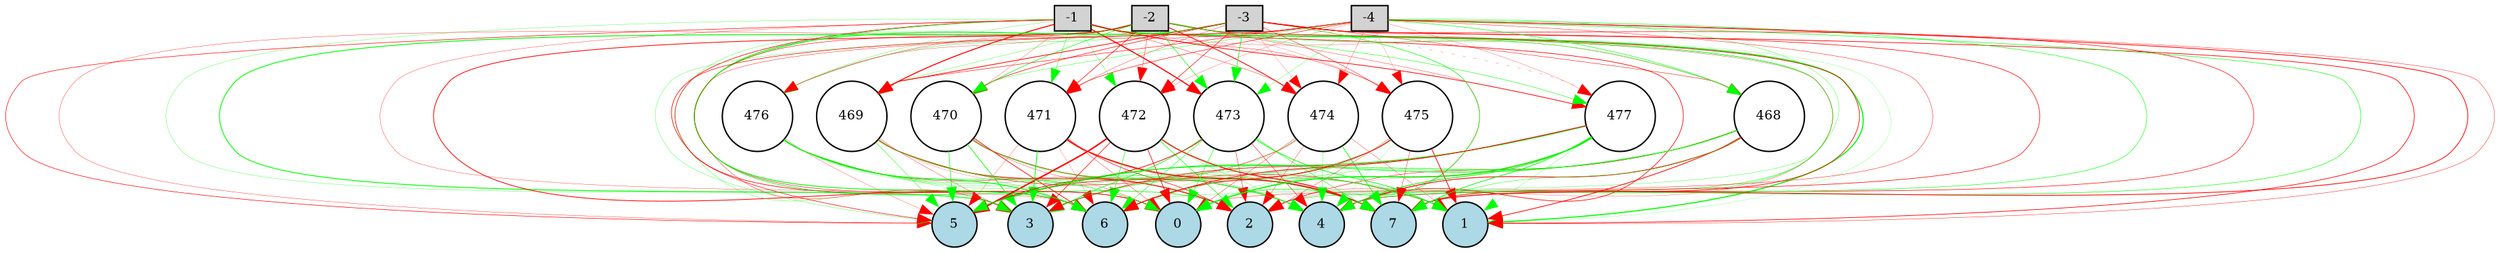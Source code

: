 digraph {
	node [fontsize=9 height=0.2 shape=circle width=0.2]
	-1 [fillcolor=lightgray shape=box style=filled]
	-2 [fillcolor=lightgray shape=box style=filled]
	-3 [fillcolor=lightgray shape=box style=filled]
	-4 [fillcolor=lightgray shape=box style=filled]
	0 [fillcolor=lightblue style=filled]
	1 [fillcolor=lightblue style=filled]
	2 [fillcolor=lightblue style=filled]
	3 [fillcolor=lightblue style=filled]
	4 [fillcolor=lightblue style=filled]
	5 [fillcolor=lightblue style=filled]
	6 [fillcolor=lightblue style=filled]
	7 [fillcolor=lightblue style=filled]
	468 [fillcolor=white style=filled]
	469 [fillcolor=white style=filled]
	470 [fillcolor=white style=filled]
	471 [fillcolor=white style=filled]
	472 [fillcolor=white style=filled]
	473 [fillcolor=white style=filled]
	474 [fillcolor=white style=filled]
	475 [fillcolor=white style=filled]
	476 [fillcolor=white style=filled]
	477 [fillcolor=white style=filled]
	-1 -> 468 [color=red penwidth=0.1560110087502118 style=solid]
	-1 -> 469 [color=red penwidth=0.6975868246859017 style=solid]
	-1 -> 470 [color=red penwidth=0.14494406464165144 style=solid]
	-1 -> 471 [color=green penwidth=0.2301905753083406 style=solid]
	-1 -> 472 [color=green penwidth=0.18107786722986124 style=solid]
	-1 -> 473 [color=red penwidth=0.7800697866734208 style=solid]
	-1 -> 474 [color=red penwidth=0.21048167841253534 style=solid]
	-1 -> 475 [color=red penwidth=0.23863708957284396 style=solid]
	-1 -> 476 [color=green penwidth=0.17401390901229458 style=solid]
	-1 -> 477 [color=red penwidth=0.48753371705608983 style=solid]
	-2 -> 468 [color=green penwidth=0.2636282042525042 style=solid]
	-2 -> 469 [color=green penwidth=0.18876652487142698 style=solid]
	-2 -> 470 [color=green penwidth=0.35781425723828686 style=solid]
	-2 -> 471 [color=red penwidth=0.3793815566494806 style=solid]
	-2 -> 472 [color=red penwidth=0.22646856974429025 style=solid]
	-2 -> 473 [color=green penwidth=0.3805905562088089 style=solid]
	-2 -> 474 [color=red penwidth=0.5493297690378522 style=solid]
	-2 -> 475 [color=red penwidth=0.1255126223310239 style=solid]
	-2 -> 476 [color=red penwidth=0.17008522368247336 style=solid]
	-2 -> 477 [color=green penwidth=0.2882703682690582 style=solid]
	-3 -> 468 [color=red penwidth=0.27283849840002405 style=solid]
	-3 -> 469 [color=red penwidth=0.49758328592975465 style=solid]
	-3 -> 470 [color=red penwidth=0.37284228314707846 style=solid]
	-3 -> 471 [color=red penwidth=0.19522993298569924 style=solid]
	-3 -> 472 [color=red penwidth=0.36241186064991937 style=solid]
	-3 -> 473 [color=green penwidth=0.4223388787689848 style=solid]
	-3 -> 474 [color=red penwidth=0.11855031613081797 style=solid]
	-3 -> 475 [color=red penwidth=0.2727243547884921 style=solid]
	-3 -> 476 [color=green penwidth=0.22059782218790647 style=solid]
	-3 -> 477 [color=red penwidth=0.14288424444690961 style=dotted]
	-4 -> 468 [color=green penwidth=0.3386661369799376 style=solid]
	-4 -> 469 [color=red penwidth=0.3248050740295684 style=solid]
	-4 -> 470 [color=green penwidth=0.2220405639094959 style=solid]
	-4 -> 471 [color=red penwidth=0.33561577264670645 style=solid]
	-4 -> 472 [color=red penwidth=0.1416253502404194 style=solid]
	-4 -> 473 [color=green penwidth=0.1697157356744715 style=solid]
	-4 -> 474 [color=red penwidth=0.15763866101881824 style=solid]
	-4 -> 475 [color=red penwidth=0.11492823856218802 style=solid]
	-4 -> 476 [color=red penwidth=0.19447384631116163 style=solid]
	-4 -> 477 [color=red penwidth=0.13836700767819515 style=solid]
	468 -> 0 [color=green penwidth=0.21643381417342836 style=solid]
	468 -> 1 [color=red penwidth=0.5131546873590993 style=solid]
	468 -> 2 [color=red penwidth=0.26771833861393324 style=solid]
	468 -> 3 [color=green penwidth=0.189986415570331 style=solid]
	468 -> 4 [color=red penwidth=0.5347887400796403 style=solid]
	468 -> 5 [color=green penwidth=0.49451906060065975 style=solid]
	468 -> 6 [color=green penwidth=0.27950291555457984 style=solid]
	468 -> 7 [color=green penwidth=0.2512037508109441 style=solid]
	469 -> 0 [color=green penwidth=0.10021812933068412 style=solid]
	469 -> 1 [color=red penwidth=0.3311508968661679 style=solid]
	469 -> 2 [color=red penwidth=0.5106030940726923 style=solid]
	469 -> 3 [color=red penwidth=0.18794350381310015 style=solid]
	469 -> 4 [color=green penwidth=0.23803804057182892 style=solid]
	469 -> 5 [color=green penwidth=0.26135867771728316 style=solid]
	469 -> 6 [color=red penwidth=0.1179246836322575 style=solid]
	469 -> 7 [color=green penwidth=0.16498260405561932 style=solid]
	470 -> 0 [color=red penwidth=0.18356108912996716 style=solid]
	470 -> 1 [color=red penwidth=0.11941682437109816 style=solid]
	470 -> 2 [color=green penwidth=0.13800454910141663 style=solid]
	470 -> 3 [color=green penwidth=0.4647280192957227 style=solid]
	470 -> 4 [color=green penwidth=0.4397133158130694 style=solid]
	470 -> 5 [color=green penwidth=0.3710854429454389 style=solid]
	470 -> 6 [color=red penwidth=0.46267740640381905 style=solid]
	470 -> 7 [color=red penwidth=0.24345596836899944 style=solid]
	471 -> 0 [color=red penwidth=0.21257996086454592 style=solid]
	471 -> 1 [color=green penwidth=0.2657273954524295 style=solid]
	471 -> 2 [color=red penwidth=0.37336595324496724 style=solid]
	471 -> 3 [color=green penwidth=0.5265097306183194 style=solid]
	471 -> 4 [color=red penwidth=0.13667526061118768 style=solid]
	471 -> 5 [color=red penwidth=0.15694831292503642 style=solid]
	471 -> 6 [color=red penwidth=0.1280460508545816 style=solid]
	471 -> 7 [color=red penwidth=0.7529355196894546 style=solid]
	472 -> 0 [color=red penwidth=0.4298906109542586 style=solid]
	472 -> 1 [color=green penwidth=0.1900437899628083 style=solid]
	472 -> 2 [color=green penwidth=0.37493082796942856 style=solid]
	472 -> 3 [color=red penwidth=0.40203756694548975 style=solid]
	472 -> 4 [color=green penwidth=0.1460333629649489 style=solid]
	472 -> 5 [color=red penwidth=1.0206068119645213 style=solid]
	472 -> 6 [color=green penwidth=0.33627773485583484 style=solid]
	472 -> 7 [color=red penwidth=0.6522568578708109 style=solid]
	473 -> 0 [color=green penwidth=0.3274286754500162 style=solid]
	473 -> 1 [color=green penwidth=0.4875153324905174 style=solid]
	473 -> 2 [color=red penwidth=0.25831146255841675 style=solid]
	473 -> 3 [color=green penwidth=0.42372608977079573 style=solid]
	473 -> 4 [color=red penwidth=0.2895030184662653 style=solid]
	473 -> 5 [color=red penwidth=0.49188308937079817 style=solid]
	473 -> 6 [color=green penwidth=0.2922173413350384 style=solid]
	473 -> 7 [color=green penwidth=0.3028146304533409 style=solid]
	474 -> 0 [color=red penwidth=0.21188113838319206 style=solid]
	474 -> 1 [color=red penwidth=0.17643719672561003 style=solid]
	474 -> 2 [color=red penwidth=0.19908048896024783 style=solid]
	474 -> 3 [color=green penwidth=0.12479915317984891 style=solid]
	474 -> 4 [color=green penwidth=0.19446267618594684 style=solid]
	474 -> 5 [color=red penwidth=0.28720230945248226 style=solid]
	474 -> 6 [color=green penwidth=0.12123115617987044 style=solid]
	474 -> 7 [color=green penwidth=0.47772380060459607 style=solid]
	475 -> 0 [color=green penwidth=0.172296259739537 style=solid]
	475 -> 1 [color=red penwidth=0.5136032496798599 style=solid]
	475 -> 2 [color=red penwidth=0.1979818570110657 style=solid]
	475 -> 3 [color=green penwidth=0.27680925112502275 style=solid]
	475 -> 4 [color=green penwidth=0.10552224566105256 style=solid]
	475 -> 5 [color=red penwidth=0.20051967388716518 style=solid]
	475 -> 6 [color=red penwidth=0.45408167237718955 style=solid]
	475 -> 7 [color=red penwidth=0.22753382745995487 style=solid]
	476 -> 0 [color=green penwidth=0.3084027033386587 style=solid]
	476 -> 1 [color=green penwidth=0.1822155794688698 style=solid]
	476 -> 2 [color=red penwidth=0.25650005908672824 style=solid]
	476 -> 3 [color=green penwidth=0.13727038565097005 style=solid]
	476 -> 4 [color=green penwidth=0.24245022667384739 style=solid]
	476 -> 5 [color=red penwidth=0.15545335700654866 style=solid]
	476 -> 6 [color=green penwidth=0.6227396904986184 style=solid]
	476 -> 7 [color=green penwidth=0.18145708946001843 style=solid]
	477 -> 0 [color=green penwidth=0.8210318412762889 style=solid]
	477 -> 1 [color=green penwidth=0.138591081572352 style=solid]
	477 -> 2 [color=red penwidth=0.10650877647221765 style=solid]
	477 -> 3 [color=red penwidth=0.3878996998289318 style=solid]
	477 -> 4 [color=green penwidth=0.5184892164135967 style=solid]
	477 -> 5 [color=green penwidth=0.5411164264434705 style=solid]
	477 -> 6 [color=red penwidth=0.5255350751430594 style=solid]
	477 -> 7 [color=green penwidth=0.49223640398247104 style=solid]
	-1 -> 0 [color=red penwidth=0.4175309357676321 style=solid]
	-1 -> 1 [color=green penwidth=0.7674942301402254 style=solid]
	-1 -> 2 [color=green penwidth=0.39263976371372145 style=solid]
	-1 -> 3 [color=green penwidth=0.17074029906546662 style=solid]
	-1 -> 4 [color=red penwidth=0.4342900749381773 style=solid]
	-1 -> 5 [color=red penwidth=0.36077183804867863 style=solid]
	-1 -> 6 [color=red penwidth=0.18407055746761003 style=solid]
	-1 -> 7 [color=green penwidth=0.3084777720920867 style=solid]
	-2 -> 0 [color=red penwidth=0.30287868761207504 style=solid]
	-2 -> 1 [color=green penwidth=0.11307138509634862 style=solid]
	-2 -> 2 [color=red penwidth=0.19482615928490715 style=solid]
	-2 -> 3 [color=green penwidth=0.5890147868099848 style=solid]
	-2 -> 4 [color=green penwidth=0.25669931163528725 style=solid]
	-2 -> 5 [color=red penwidth=0.19857345249103597 style=solid]
	-2 -> 6 [color=red penwidth=0.5185776904821127 style=solid]
	-2 -> 7 [color=red penwidth=0.4326339126065277 style=solid]
	-3 -> 0 [color=green penwidth=0.38010622439454034 style=solid]
	-3 -> 1 [color=red penwidth=0.4489928720038133 style=solid]
	-3 -> 2 [color=red penwidth=0.1471214147272137 style=solid]
	-3 -> 3 [color=green penwidth=0.18103693837300527 style=solid]
	-3 -> 4 [color=red penwidth=0.38644848379681385 style=solid]
	-3 -> 5 [color=green penwidth=0.1758030149761829 style=solid]
	-3 -> 6 [color=green penwidth=0.5687228068343326 style=solid]
	-3 -> 7 [color=red penwidth=0.36484774708009404 style=solid]
	-4 -> 0 [color=red penwidth=0.24208663756681933 style=solid]
	-4 -> 1 [color=red penwidth=0.23817047605251004 style=solid]
	-4 -> 2 [color=green penwidth=0.3285547587553988 style=solid]
	-4 -> 3 [color=red penwidth=0.2290012088938864 style=solid]
	-4 -> 4 [color=green penwidth=0.3409246033500284 style=solid]
	-4 -> 5 [color=red penwidth=0.3651929270475426 style=solid]
	-4 -> 6 [color=green penwidth=0.19004599971152178 style=solid]
	-4 -> 7 [color=red penwidth=0.5169187861286293 style=solid]
}
